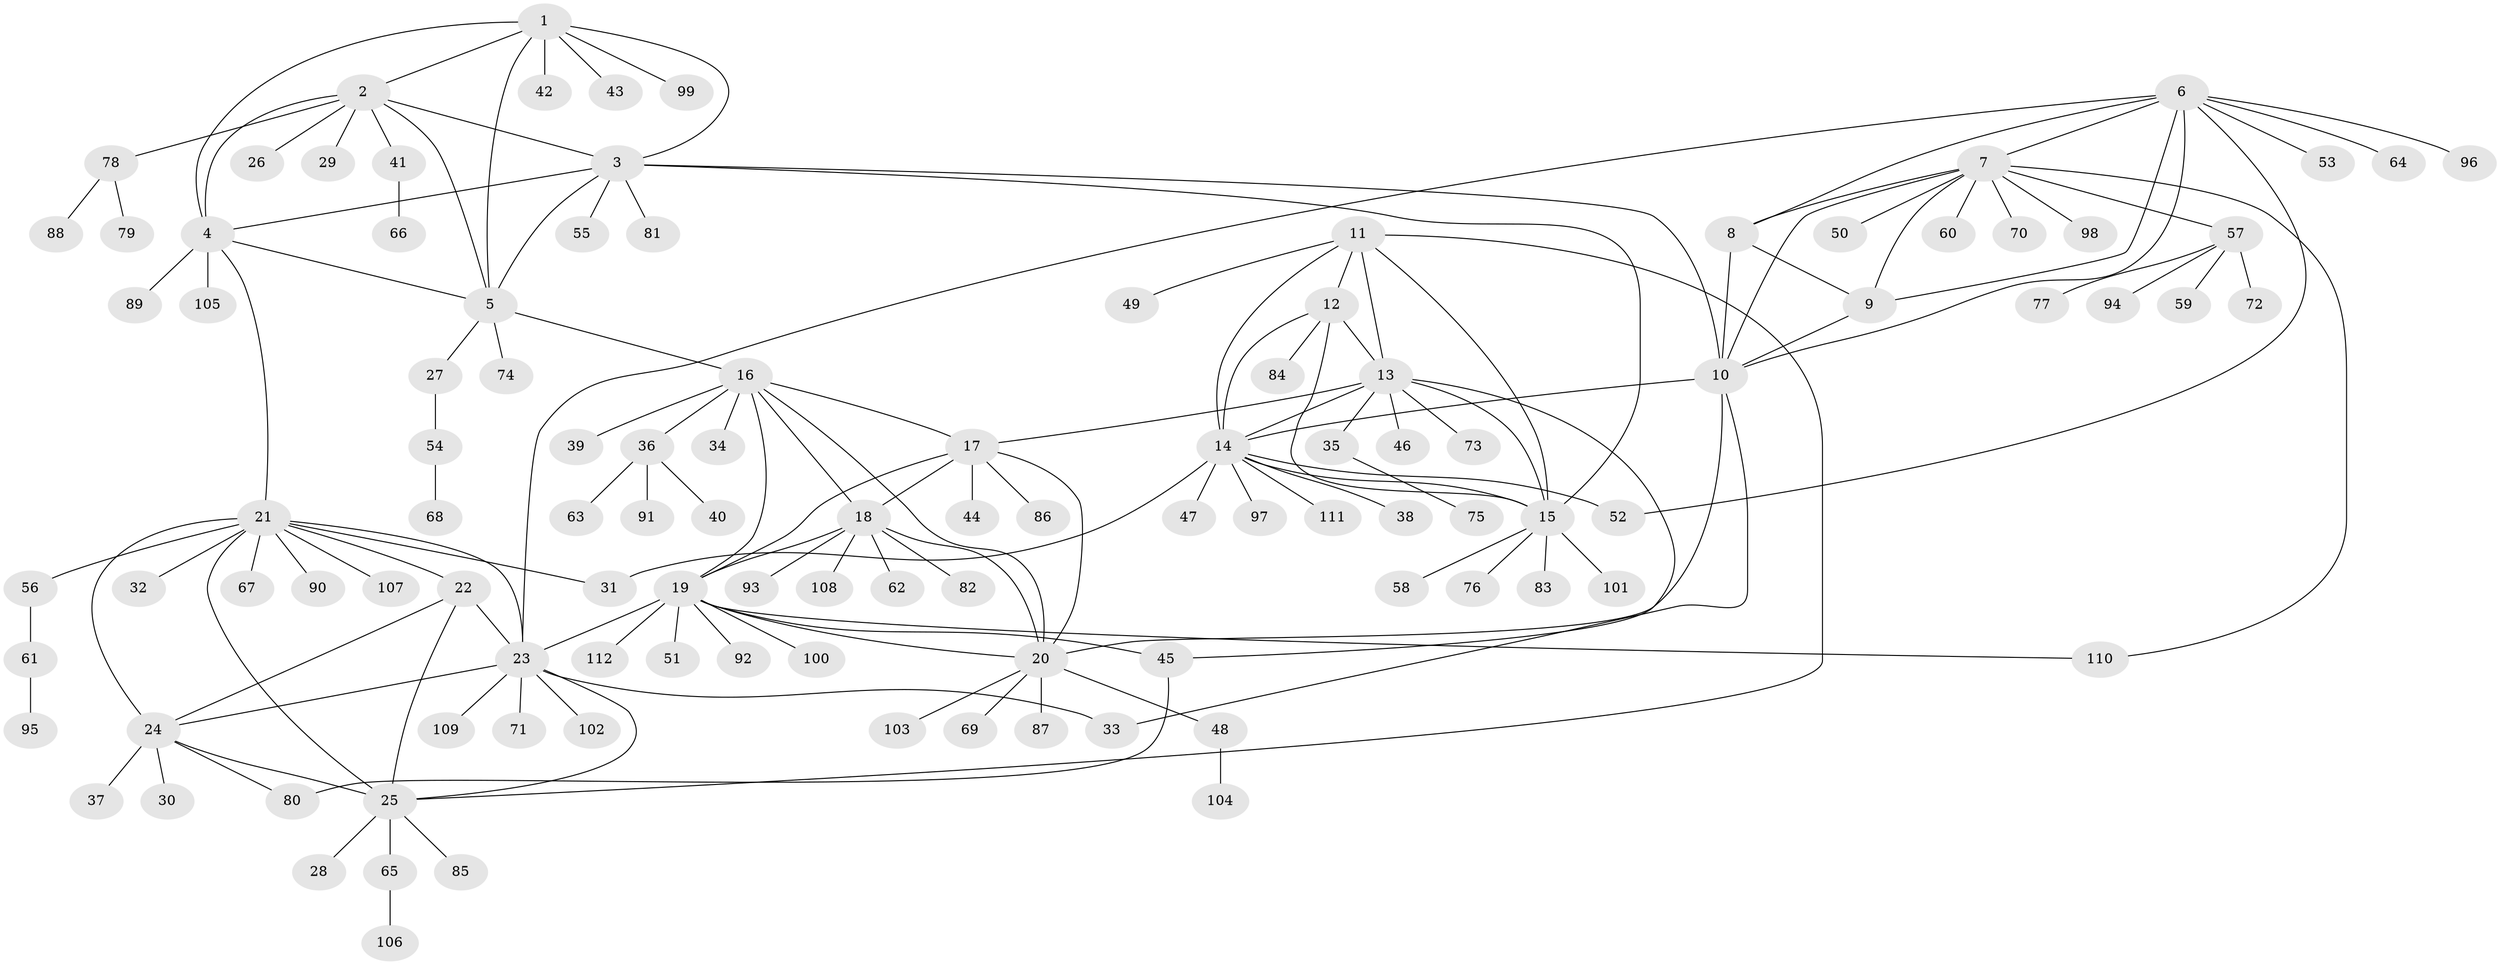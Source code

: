 // Generated by graph-tools (version 1.1) at 2025/55/03/09/25 04:55:23]
// undirected, 112 vertices, 153 edges
graph export_dot {
graph [start="1"]
  node [color=gray90,style=filled];
  1;
  2;
  3;
  4;
  5;
  6;
  7;
  8;
  9;
  10;
  11;
  12;
  13;
  14;
  15;
  16;
  17;
  18;
  19;
  20;
  21;
  22;
  23;
  24;
  25;
  26;
  27;
  28;
  29;
  30;
  31;
  32;
  33;
  34;
  35;
  36;
  37;
  38;
  39;
  40;
  41;
  42;
  43;
  44;
  45;
  46;
  47;
  48;
  49;
  50;
  51;
  52;
  53;
  54;
  55;
  56;
  57;
  58;
  59;
  60;
  61;
  62;
  63;
  64;
  65;
  66;
  67;
  68;
  69;
  70;
  71;
  72;
  73;
  74;
  75;
  76;
  77;
  78;
  79;
  80;
  81;
  82;
  83;
  84;
  85;
  86;
  87;
  88;
  89;
  90;
  91;
  92;
  93;
  94;
  95;
  96;
  97;
  98;
  99;
  100;
  101;
  102;
  103;
  104;
  105;
  106;
  107;
  108;
  109;
  110;
  111;
  112;
  1 -- 2;
  1 -- 3;
  1 -- 4;
  1 -- 5;
  1 -- 42;
  1 -- 43;
  1 -- 99;
  2 -- 3;
  2 -- 4;
  2 -- 5;
  2 -- 26;
  2 -- 29;
  2 -- 41;
  2 -- 78;
  3 -- 4;
  3 -- 5;
  3 -- 10;
  3 -- 15;
  3 -- 55;
  3 -- 81;
  4 -- 5;
  4 -- 21;
  4 -- 89;
  4 -- 105;
  5 -- 16;
  5 -- 27;
  5 -- 74;
  6 -- 7;
  6 -- 8;
  6 -- 9;
  6 -- 10;
  6 -- 23;
  6 -- 52;
  6 -- 53;
  6 -- 64;
  6 -- 96;
  7 -- 8;
  7 -- 9;
  7 -- 10;
  7 -- 50;
  7 -- 57;
  7 -- 60;
  7 -- 70;
  7 -- 98;
  7 -- 110;
  8 -- 9;
  8 -- 10;
  9 -- 10;
  10 -- 14;
  10 -- 20;
  10 -- 33;
  11 -- 12;
  11 -- 13;
  11 -- 14;
  11 -- 15;
  11 -- 25;
  11 -- 49;
  12 -- 13;
  12 -- 14;
  12 -- 15;
  12 -- 84;
  13 -- 14;
  13 -- 15;
  13 -- 17;
  13 -- 35;
  13 -- 45;
  13 -- 46;
  13 -- 73;
  14 -- 15;
  14 -- 31;
  14 -- 38;
  14 -- 47;
  14 -- 52;
  14 -- 97;
  14 -- 111;
  15 -- 58;
  15 -- 76;
  15 -- 83;
  15 -- 101;
  16 -- 17;
  16 -- 18;
  16 -- 19;
  16 -- 20;
  16 -- 34;
  16 -- 36;
  16 -- 39;
  17 -- 18;
  17 -- 19;
  17 -- 20;
  17 -- 44;
  17 -- 86;
  18 -- 19;
  18 -- 20;
  18 -- 62;
  18 -- 82;
  18 -- 93;
  18 -- 108;
  19 -- 20;
  19 -- 23;
  19 -- 45;
  19 -- 51;
  19 -- 92;
  19 -- 100;
  19 -- 110;
  19 -- 112;
  20 -- 48;
  20 -- 69;
  20 -- 87;
  20 -- 103;
  21 -- 22;
  21 -- 23;
  21 -- 24;
  21 -- 25;
  21 -- 31;
  21 -- 32;
  21 -- 56;
  21 -- 67;
  21 -- 90;
  21 -- 107;
  22 -- 23;
  22 -- 24;
  22 -- 25;
  23 -- 24;
  23 -- 25;
  23 -- 33;
  23 -- 71;
  23 -- 102;
  23 -- 109;
  24 -- 25;
  24 -- 30;
  24 -- 37;
  24 -- 80;
  25 -- 28;
  25 -- 65;
  25 -- 85;
  27 -- 54;
  35 -- 75;
  36 -- 40;
  36 -- 63;
  36 -- 91;
  41 -- 66;
  45 -- 80;
  48 -- 104;
  54 -- 68;
  56 -- 61;
  57 -- 59;
  57 -- 72;
  57 -- 77;
  57 -- 94;
  61 -- 95;
  65 -- 106;
  78 -- 79;
  78 -- 88;
}
